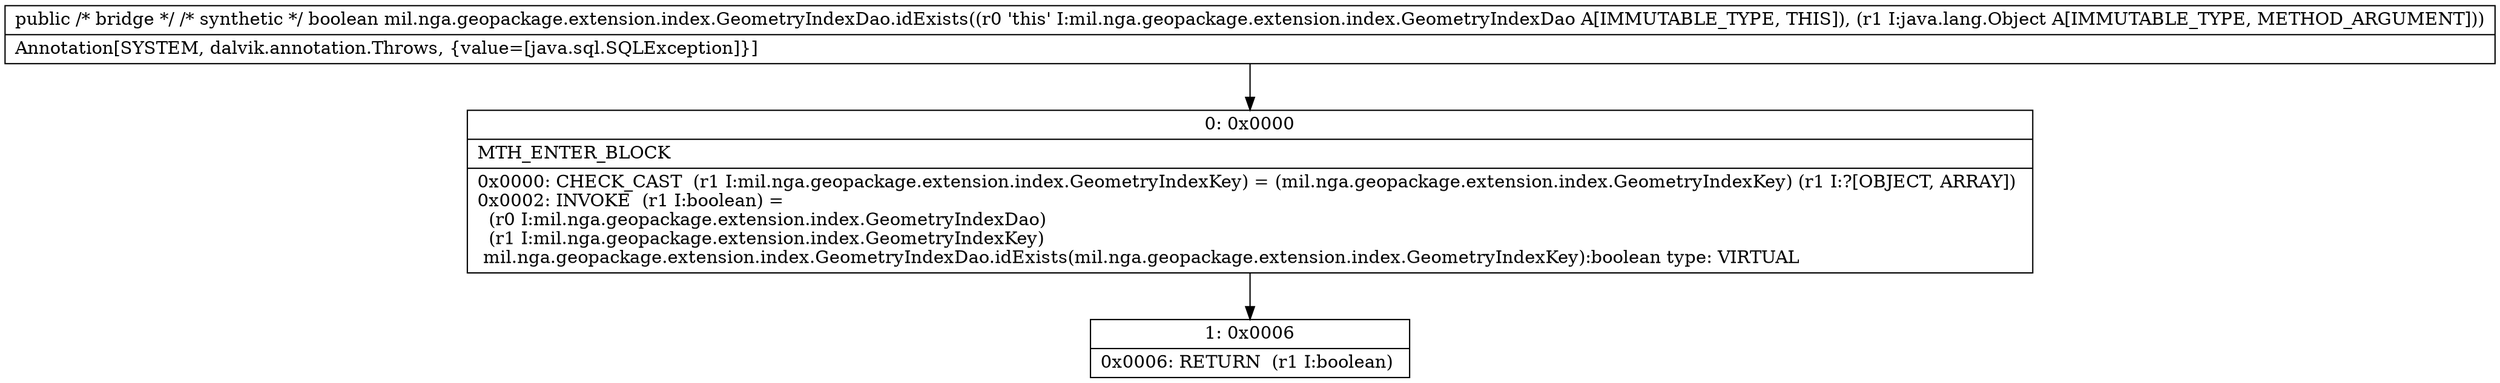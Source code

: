 digraph "CFG formil.nga.geopackage.extension.index.GeometryIndexDao.idExists(Ljava\/lang\/Object;)Z" {
Node_0 [shape=record,label="{0\:\ 0x0000|MTH_ENTER_BLOCK\l|0x0000: CHECK_CAST  (r1 I:mil.nga.geopackage.extension.index.GeometryIndexKey) = (mil.nga.geopackage.extension.index.GeometryIndexKey) (r1 I:?[OBJECT, ARRAY]) \l0x0002: INVOKE  (r1 I:boolean) = \l  (r0 I:mil.nga.geopackage.extension.index.GeometryIndexDao)\l  (r1 I:mil.nga.geopackage.extension.index.GeometryIndexKey)\l mil.nga.geopackage.extension.index.GeometryIndexDao.idExists(mil.nga.geopackage.extension.index.GeometryIndexKey):boolean type: VIRTUAL \l}"];
Node_1 [shape=record,label="{1\:\ 0x0006|0x0006: RETURN  (r1 I:boolean) \l}"];
MethodNode[shape=record,label="{public \/* bridge *\/ \/* synthetic *\/ boolean mil.nga.geopackage.extension.index.GeometryIndexDao.idExists((r0 'this' I:mil.nga.geopackage.extension.index.GeometryIndexDao A[IMMUTABLE_TYPE, THIS]), (r1 I:java.lang.Object A[IMMUTABLE_TYPE, METHOD_ARGUMENT]))  | Annotation[SYSTEM, dalvik.annotation.Throws, \{value=[java.sql.SQLException]\}]\l}"];
MethodNode -> Node_0;
Node_0 -> Node_1;
}

